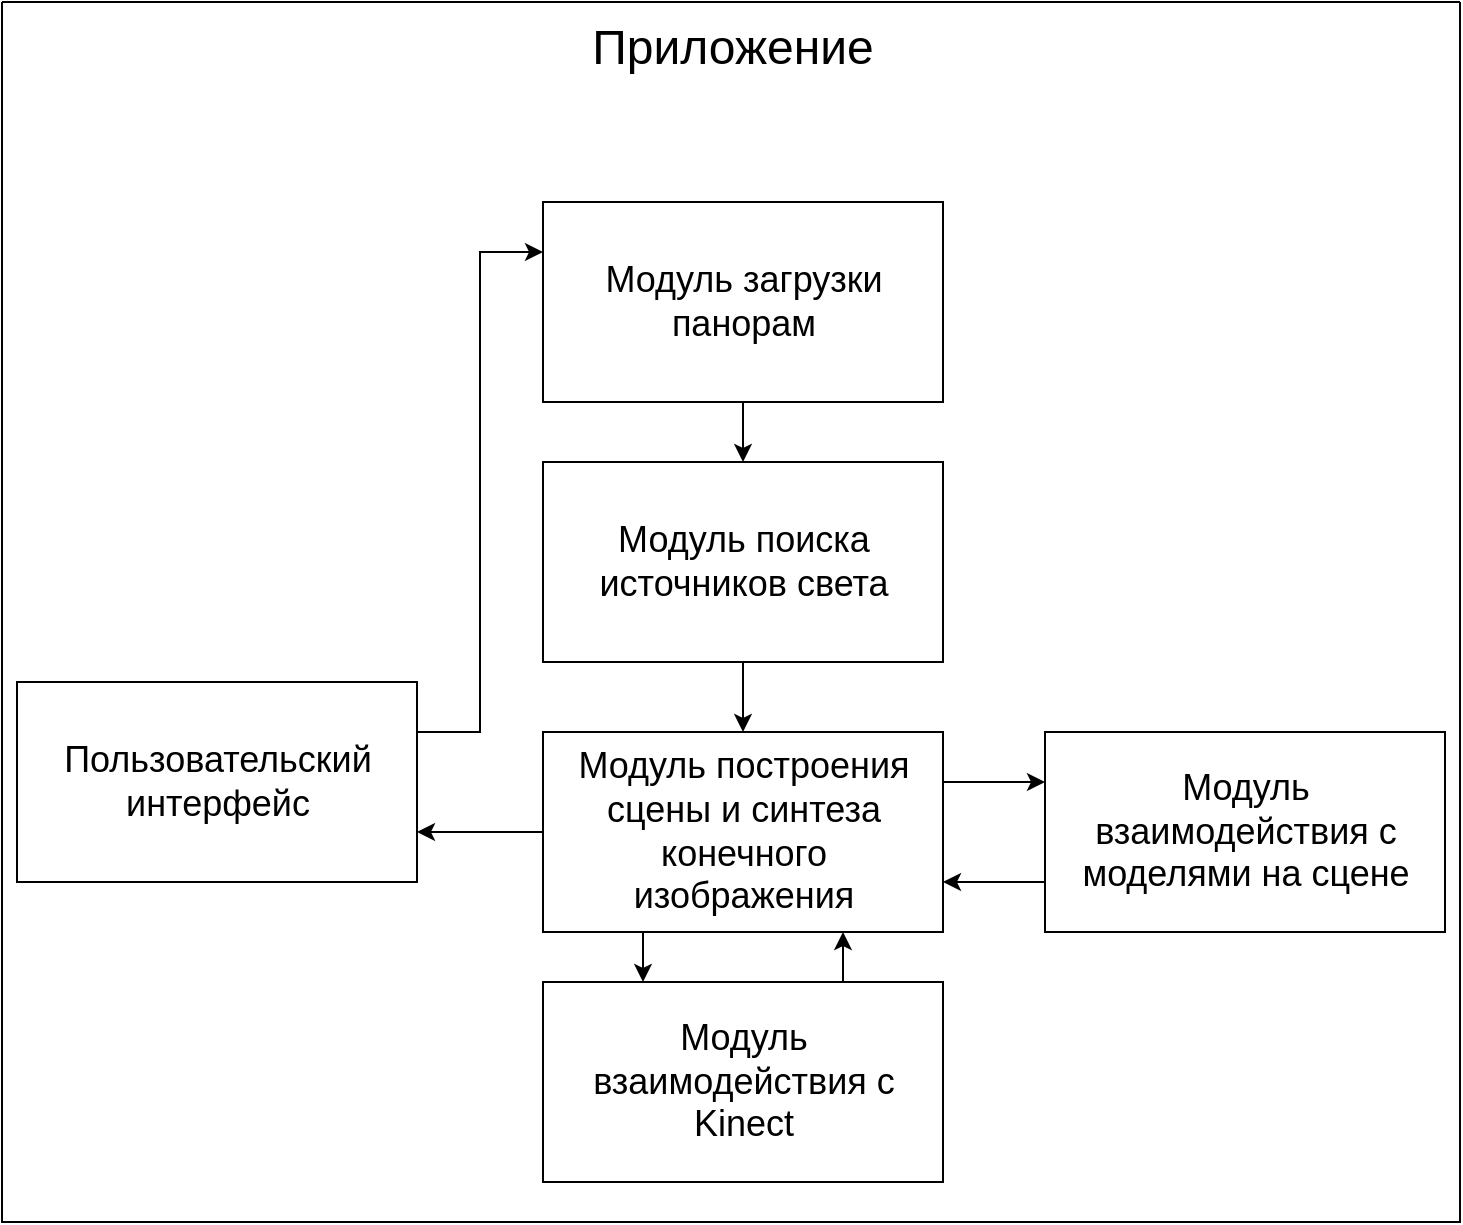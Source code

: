 <mxfile version="21.2.8" type="device">
  <diagram name="Страница 1" id="CQjAxuuFVsWfsr4KXCYh">
    <mxGraphModel dx="2053" dy="1188" grid="1" gridSize="10" guides="1" tooltips="1" connect="1" arrows="1" fold="1" page="1" pageScale="1" pageWidth="827" pageHeight="1169" math="0" shadow="0">
      <root>
        <mxCell id="0" />
        <mxCell id="1" parent="0" />
        <mxCell id="35-sww-V_7elQmEUT7xG-1" value="" style="swimlane;startSize=0;fontSize=16;" parent="1" vertex="1">
          <mxGeometry x="49" y="140" width="729" height="610" as="geometry" />
        </mxCell>
        <mxCell id="35-sww-V_7elQmEUT7xG-2" value="&lt;font style=&quot;font-size: 24px;&quot;&gt;Приложение&lt;/font&gt;" style="text;html=1;align=center;verticalAlign=middle;resizable=0;points=[];autosize=1;strokeColor=none;fillColor=none;fontSize=18;" parent="35-sww-V_7elQmEUT7xG-1" vertex="1">
          <mxGeometry x="285" y="3" width="160" height="40" as="geometry" />
        </mxCell>
        <mxCell id="35-sww-V_7elQmEUT7xG-8" style="edgeStyle=orthogonalEdgeStyle;rounded=0;orthogonalLoop=1;jettySize=auto;html=1;exitX=0.5;exitY=1;exitDx=0;exitDy=0;entryX=0.5;entryY=0;entryDx=0;entryDy=0;" parent="35-sww-V_7elQmEUT7xG-1" source="35-sww-V_7elQmEUT7xG-5" target="35-sww-V_7elQmEUT7xG-6" edge="1">
          <mxGeometry relative="1" as="geometry" />
        </mxCell>
        <mxCell id="35-sww-V_7elQmEUT7xG-5" value="&lt;font style=&quot;font-size: 18px;&quot;&gt;Модуль поиска источников света&lt;/font&gt;" style="rounded=0;whiteSpace=wrap;html=1;" parent="35-sww-V_7elQmEUT7xG-1" vertex="1">
          <mxGeometry x="270.5" y="230" width="200" height="100" as="geometry" />
        </mxCell>
        <mxCell id="35-sww-V_7elQmEUT7xG-9" style="edgeStyle=orthogonalEdgeStyle;rounded=0;orthogonalLoop=1;jettySize=auto;html=1;exitX=1;exitY=0.25;exitDx=0;exitDy=0;entryX=0;entryY=0.25;entryDx=0;entryDy=0;" parent="35-sww-V_7elQmEUT7xG-1" source="35-sww-V_7elQmEUT7xG-6" target="35-sww-V_7elQmEUT7xG-7" edge="1">
          <mxGeometry relative="1" as="geometry" />
        </mxCell>
        <mxCell id="35-sww-V_7elQmEUT7xG-15" style="edgeStyle=orthogonalEdgeStyle;rounded=0;orthogonalLoop=1;jettySize=auto;html=1;exitX=0.25;exitY=1;exitDx=0;exitDy=0;entryX=0.25;entryY=0;entryDx=0;entryDy=0;" parent="35-sww-V_7elQmEUT7xG-1" source="35-sww-V_7elQmEUT7xG-6" target="35-sww-V_7elQmEUT7xG-14" edge="1">
          <mxGeometry relative="1" as="geometry" />
        </mxCell>
        <mxCell id="35-sww-V_7elQmEUT7xG-6" value="&lt;font style=&quot;font-size: 18px;&quot;&gt;Модуль построения сцены и синтеза конечного изображения&lt;/font&gt;" style="rounded=0;whiteSpace=wrap;html=1;" parent="35-sww-V_7elQmEUT7xG-1" vertex="1">
          <mxGeometry x="270.5" y="365" width="200" height="100" as="geometry" />
        </mxCell>
        <mxCell id="35-sww-V_7elQmEUT7xG-10" style="edgeStyle=orthogonalEdgeStyle;rounded=0;orthogonalLoop=1;jettySize=auto;html=1;exitX=0;exitY=0.75;exitDx=0;exitDy=0;entryX=1;entryY=0.75;entryDx=0;entryDy=0;" parent="35-sww-V_7elQmEUT7xG-1" source="35-sww-V_7elQmEUT7xG-7" target="35-sww-V_7elQmEUT7xG-6" edge="1">
          <mxGeometry relative="1" as="geometry" />
        </mxCell>
        <mxCell id="35-sww-V_7elQmEUT7xG-7" value="&lt;font style=&quot;font-size: 18px;&quot;&gt;Модуль взаимодействия с моделями на сцене&lt;br&gt;&lt;/font&gt;" style="rounded=0;whiteSpace=wrap;html=1;" parent="35-sww-V_7elQmEUT7xG-1" vertex="1">
          <mxGeometry x="521.5" y="365" width="200" height="100" as="geometry" />
        </mxCell>
        <mxCell id="35-sww-V_7elQmEUT7xG-22" style="edgeStyle=orthogonalEdgeStyle;rounded=0;orthogonalLoop=1;jettySize=auto;html=1;exitX=0.5;exitY=1;exitDx=0;exitDy=0;entryX=0.5;entryY=0;entryDx=0;entryDy=0;" parent="35-sww-V_7elQmEUT7xG-1" source="35-sww-V_7elQmEUT7xG-12" target="35-sww-V_7elQmEUT7xG-5" edge="1">
          <mxGeometry relative="1" as="geometry" />
        </mxCell>
        <mxCell id="35-sww-V_7elQmEUT7xG-12" value="&lt;font style=&quot;font-size: 18px;&quot;&gt;Модуль загрузки панорам&lt;br&gt;&lt;/font&gt;" style="rounded=0;whiteSpace=wrap;html=1;" parent="35-sww-V_7elQmEUT7xG-1" vertex="1">
          <mxGeometry x="270.5" y="100" width="200" height="100" as="geometry" />
        </mxCell>
        <mxCell id="35-sww-V_7elQmEUT7xG-16" style="edgeStyle=orthogonalEdgeStyle;rounded=0;orthogonalLoop=1;jettySize=auto;html=1;exitX=0.75;exitY=0;exitDx=0;exitDy=0;entryX=0.75;entryY=1;entryDx=0;entryDy=0;" parent="35-sww-V_7elQmEUT7xG-1" source="35-sww-V_7elQmEUT7xG-14" target="35-sww-V_7elQmEUT7xG-6" edge="1">
          <mxGeometry relative="1" as="geometry" />
        </mxCell>
        <mxCell id="35-sww-V_7elQmEUT7xG-14" value="&lt;font style=&quot;font-size: 18px;&quot;&gt;Модуль взаимодействия с Kinect&lt;br&gt;&lt;/font&gt;" style="rounded=0;whiteSpace=wrap;html=1;" parent="35-sww-V_7elQmEUT7xG-1" vertex="1">
          <mxGeometry x="270.5" y="490" width="200" height="100" as="geometry" />
        </mxCell>
        <mxCell id="35-sww-V_7elQmEUT7xG-11" value="&lt;font style=&quot;font-size: 18px;&quot;&gt;Пользовательский интерфейс&lt;/font&gt;" style="rounded=0;whiteSpace=wrap;html=1;" parent="35-sww-V_7elQmEUT7xG-1" vertex="1">
          <mxGeometry x="7.5" y="340" width="200" height="100" as="geometry" />
        </mxCell>
        <mxCell id="35-sww-V_7elQmEUT7xG-19" style="edgeStyle=orthogonalEdgeStyle;rounded=0;orthogonalLoop=1;jettySize=auto;html=1;exitX=0;exitY=0.5;exitDx=0;exitDy=0;entryX=1;entryY=0.75;entryDx=0;entryDy=0;" parent="35-sww-V_7elQmEUT7xG-1" source="35-sww-V_7elQmEUT7xG-6" target="35-sww-V_7elQmEUT7xG-11" edge="1">
          <mxGeometry relative="1" as="geometry" />
        </mxCell>
        <mxCell id="35-sww-V_7elQmEUT7xG-20" style="edgeStyle=orthogonalEdgeStyle;rounded=0;orthogonalLoop=1;jettySize=auto;html=1;exitX=1;exitY=0.25;exitDx=0;exitDy=0;entryX=0;entryY=0.25;entryDx=0;entryDy=0;" parent="35-sww-V_7elQmEUT7xG-1" source="35-sww-V_7elQmEUT7xG-11" target="35-sww-V_7elQmEUT7xG-12" edge="1">
          <mxGeometry relative="1" as="geometry" />
        </mxCell>
      </root>
    </mxGraphModel>
  </diagram>
</mxfile>
